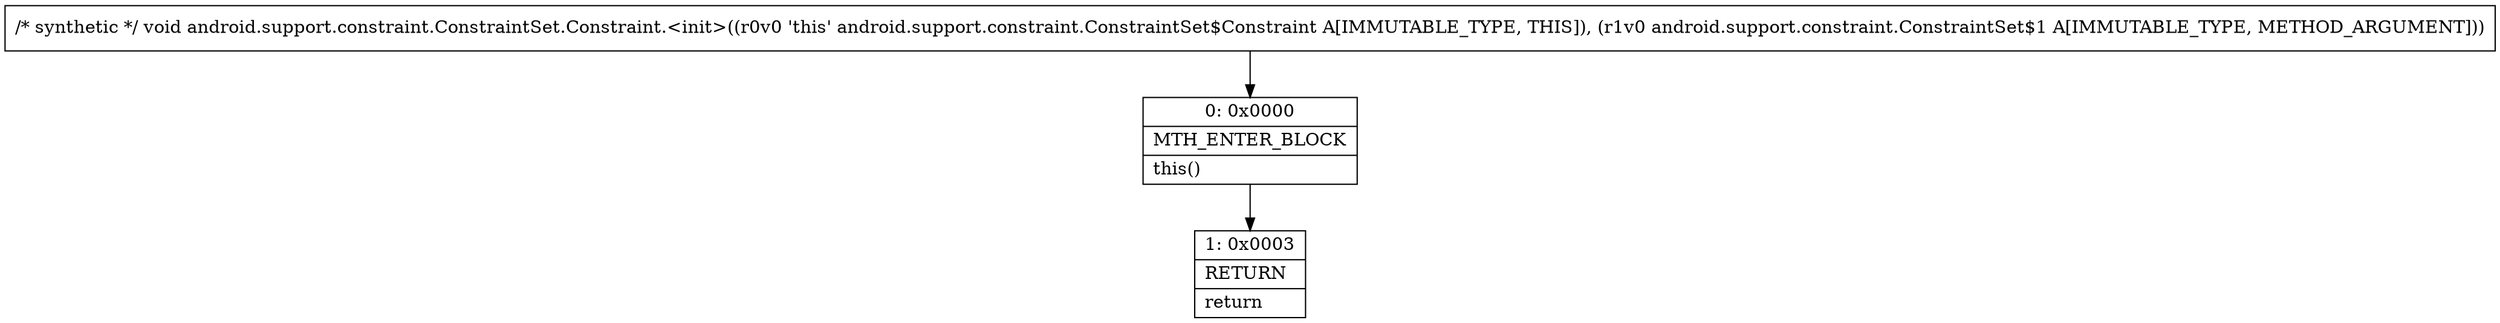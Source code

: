 digraph "CFG forandroid.support.constraint.ConstraintSet.Constraint.\<init\>(Landroid\/support\/constraint\/ConstraintSet$1;)V" {
Node_0 [shape=record,label="{0\:\ 0x0000|MTH_ENTER_BLOCK\l|this()\l}"];
Node_1 [shape=record,label="{1\:\ 0x0003|RETURN\l|return\l}"];
MethodNode[shape=record,label="{\/* synthetic *\/ void android.support.constraint.ConstraintSet.Constraint.\<init\>((r0v0 'this' android.support.constraint.ConstraintSet$Constraint A[IMMUTABLE_TYPE, THIS]), (r1v0 android.support.constraint.ConstraintSet$1 A[IMMUTABLE_TYPE, METHOD_ARGUMENT])) }"];
MethodNode -> Node_0;
Node_0 -> Node_1;
}

